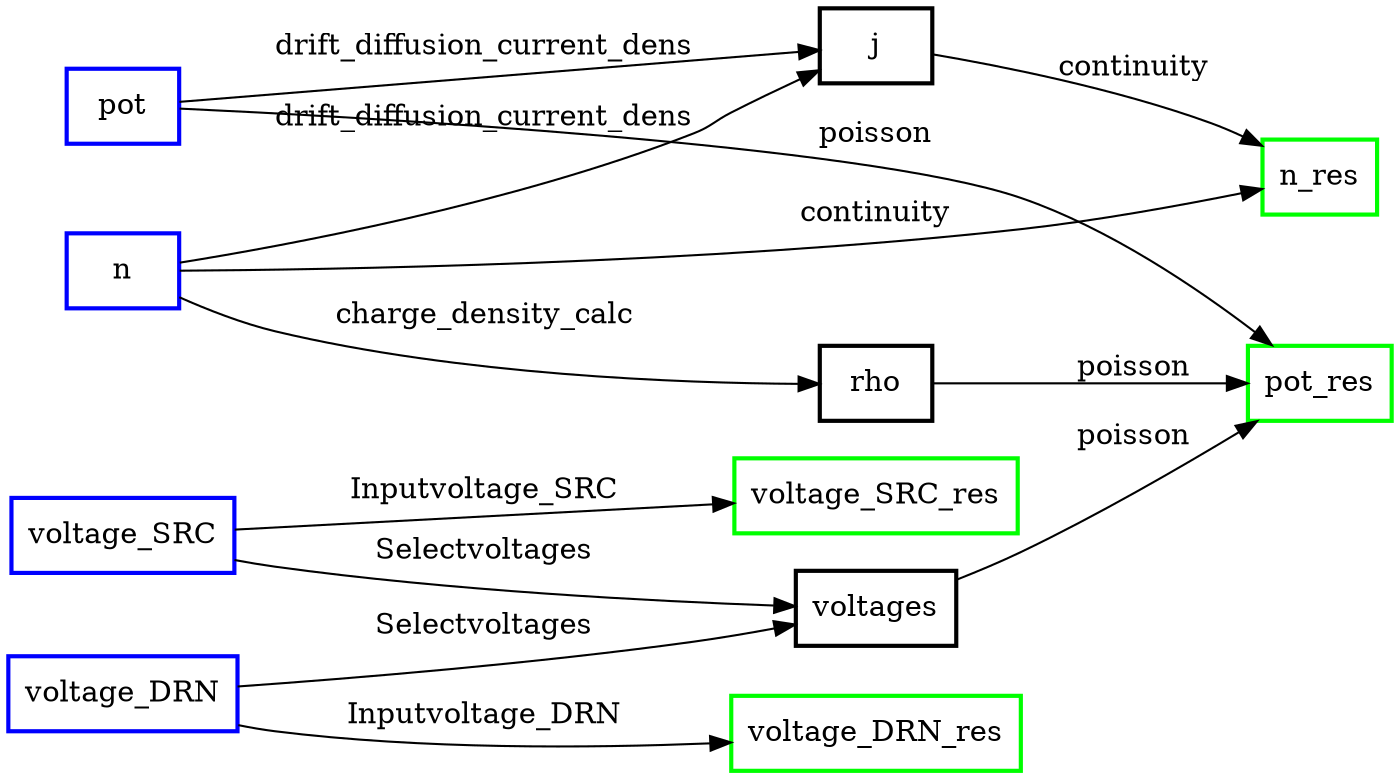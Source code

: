 digraph mygraph {
  rankdir = "LR"
  node [shape=box]
  1 [color=blue label="pot
" penwidth=2.0]
  2 [color=green label="pot_res
" penwidth=2.0]
  3 [color=black label="rho
" penwidth=2.0]
  4 [color=black label="voltages
" penwidth=2.0]
  5 [color=blue label="n
" penwidth=2.0]
  6 [color=green label="n_res
" penwidth=2.0]
  7 [color=black label="j
" penwidth=2.0]
  8 [color=blue label="voltage_SRC
" penwidth=2.0]
  9 [color=green label="voltage_SRC_res
" penwidth=2.0]
  10 [color=blue label="voltage_DRN
" penwidth=2.0]
  11 [color=green label="voltage_DRN_res
" penwidth=2.0]
  1 -> 2 [label="poisson"]
  3 -> 2 [label="poisson"]
  4 -> 2 [label="poisson"]
  5 -> 3 [label="charge_density_calc"]
  8 -> 4 [label="Selectvoltages"]
  10 -> 4 [label="Selectvoltages"]
  7 -> 6 [label="continuity"]
  5 -> 6 [label="continuity"]
  5 -> 7 [label="drift_diffusion_current_dens"]
  1 -> 7 [label="drift_diffusion_current_dens"]
  8 -> 9 [label="Inputvoltage_SRC"]
  10 -> 11 [label="Inputvoltage_DRN"]
}
